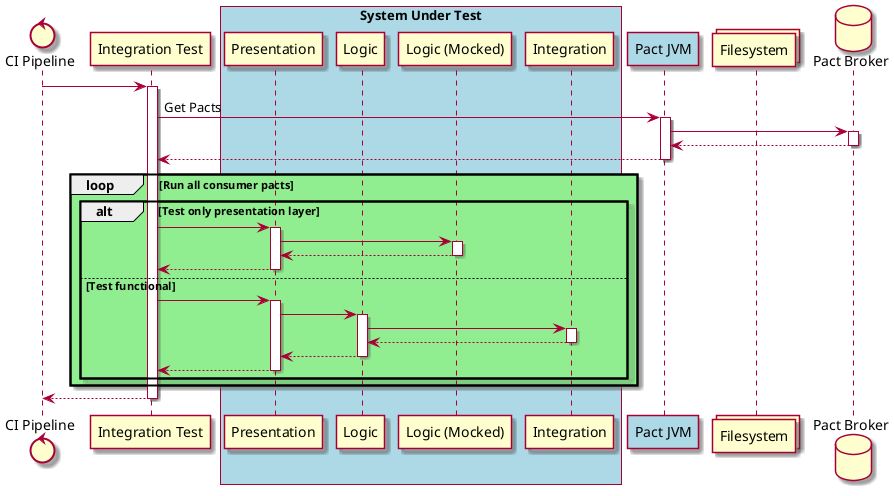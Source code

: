 
@startuml pact-provider
skin rose

Control "CI Pipeline" as CI

participant "Integration Test" as IT
box "System Under Test" #LightBlue
    participant "Presentation" as SUT
    participant "Logic" as LOGIC
    participant "Logic (Mocked)" as LOGICMOCK
    participant "Integration" as INT
end box
participant "Pact JVM" as PJVM #LightBlue

Collections "Filesystem" as FS
database "Pact Broker" as BROKER

CI -> IT
activate IT
    IT -> PJVM: Get Pacts
    activate PJVM
        PJVM -> BROKER
        activate BROKER
            BROKER --> PJVM
        deactivate BROKER
        PJVM --> IT
    deactivate PJVM

    loop #LightGreen Run all consumer pacts
        alt Test only presentation layer
            IT -> SUT
            activate SUT
                SUT -> LOGICMOCK
                activate LOGICMOCK
                    LOGICMOCK --> SUT
                deactivate LOGICMOCK
                SUT --> IT
            deactivate SUT
        else Test functional
            IT -> SUT
            activate SUT
                SUT -> LOGIC
                activate LOGIC
                    LOGIC -> INT
                    activate INT
                        INT --> LOGIC
                    deactivate INT
                    LOGIC --> SUT
                deactivate LOGIC
                SUT --> IT
            deactivate SUT
        end alt
    end

    IT --> CI
deactivate IT

@enduml